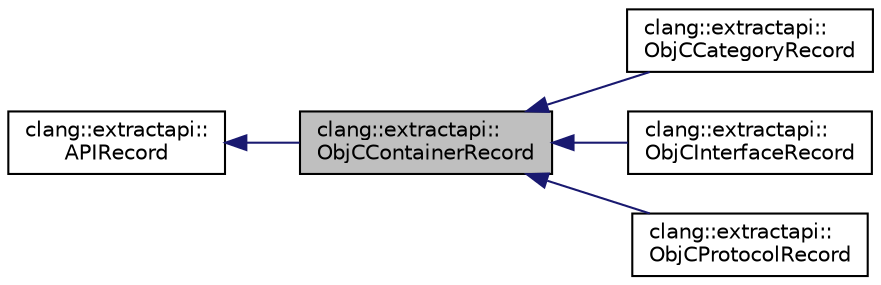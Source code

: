 digraph "clang::extractapi::ObjCContainerRecord"
{
 // LATEX_PDF_SIZE
  bgcolor="transparent";
  edge [fontname="Helvetica",fontsize="10",labelfontname="Helvetica",labelfontsize="10"];
  node [fontname="Helvetica",fontsize="10",shape=record];
  rankdir="LR";
  Node1 [label="clang::extractapi::\lObjCContainerRecord",height=0.2,width=0.4,color="black", fillcolor="grey75", style="filled", fontcolor="black",tooltip="The base representation of an Objective-C container record."];
  Node2 -> Node1 [dir="back",color="midnightblue",fontsize="10",style="solid",fontname="Helvetica"];
  Node2 [label="clang::extractapi::\lAPIRecord",height=0.2,width=0.4,color="black",URL="$structclang_1_1extractapi_1_1APIRecord.html",tooltip="The base representation of an API record. Holds common symbol information."];
  Node1 -> Node3 [dir="back",color="midnightblue",fontsize="10",style="solid",fontname="Helvetica"];
  Node3 [label="clang::extractapi::\lObjCCategoryRecord",height=0.2,width=0.4,color="black",URL="$structclang_1_1extractapi_1_1ObjCCategoryRecord.html",tooltip="This holds information associated with Objective-C categories."];
  Node1 -> Node4 [dir="back",color="midnightblue",fontsize="10",style="solid",fontname="Helvetica"];
  Node4 [label="clang::extractapi::\lObjCInterfaceRecord",height=0.2,width=0.4,color="black",URL="$structclang_1_1extractapi_1_1ObjCInterfaceRecord.html",tooltip="This holds information associated with Objective-C interfaces/classes."];
  Node1 -> Node5 [dir="back",color="midnightblue",fontsize="10",style="solid",fontname="Helvetica"];
  Node5 [label="clang::extractapi::\lObjCProtocolRecord",height=0.2,width=0.4,color="black",URL="$structclang_1_1extractapi_1_1ObjCProtocolRecord.html",tooltip="This holds information associated with Objective-C protocols."];
}
